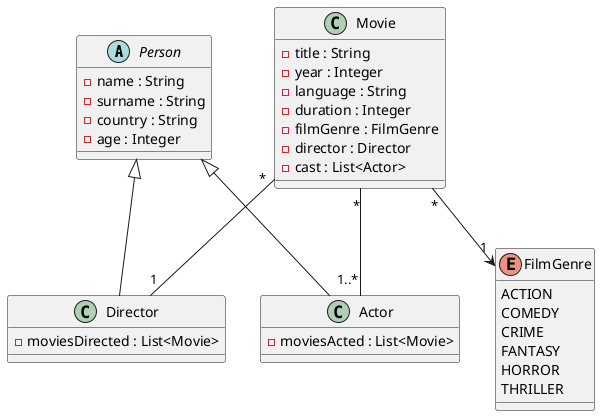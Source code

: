 @startuml
abstract class Person {
    -name : String
    -surname : String
    -country : String
    -age : Integer
}
class Actor extends Person{
    -moviesActed : List<Movie>
}
class Director extends Person{
    -moviesDirected : List<Movie>
}

class Movie {
    -title : String
    -year : Integer
    -language : String
    -duration : Integer
    -filmGenre : FilmGenre
    -director : Director
    -cast : List<Actor>
}

enum FilmGenre {
    ACTION
    COMEDY
    CRIME
    FANTASY
    HORROR
    THRILLER
}

Movie "*" -- "1..*" Actor
Movie "*" -- "1" Director
Movie "*" --> "1" FilmGenre

@enduml